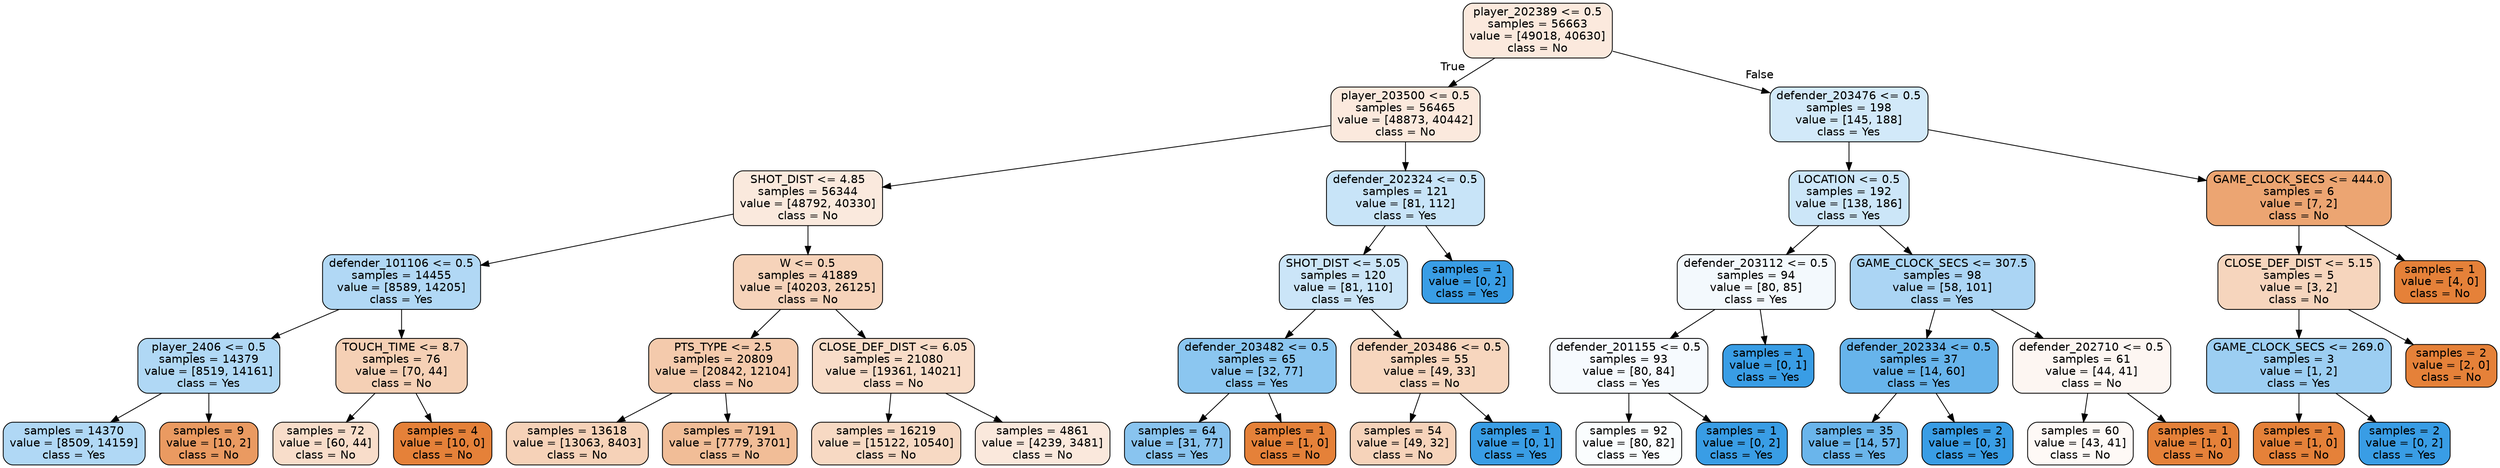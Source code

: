digraph Tree {
node [shape=box, style="filled, rounded", color="black", fontname=helvetica] ;
edge [fontname=helvetica] ;
0 [label="player_202389 <= 0.5\nsamples = 56663\nvalue = [49018, 40630]\nclass = No", fillcolor="#fbe9dd"] ;
1 [label="player_203500 <= 0.5\nsamples = 56465\nvalue = [48873, 40442]\nclass = No", fillcolor="#fbe9dd"] ;
0 -> 1 [labeldistance=2.5, labelangle=45, headlabel="True"] ;
2 [label="SHOT_DIST <= 4.85\nsamples = 56344\nvalue = [48792, 40330]\nclass = No", fillcolor="#fae9dd"] ;
1 -> 2 ;
3 [label="defender_101106 <= 0.5\nsamples = 14455\nvalue = [8589, 14205]\nclass = Yes", fillcolor="#b1d8f5"] ;
2 -> 3 ;
4 [label="player_2406 <= 0.5\nsamples = 14379\nvalue = [8519, 14161]\nclass = Yes", fillcolor="#b0d8f5"] ;
3 -> 4 ;
5 [label="samples = 14370\nvalue = [8509, 14159]\nclass = Yes", fillcolor="#b0d8f5"] ;
4 -> 5 ;
6 [label="samples = 9\nvalue = [10, 2]\nclass = No", fillcolor="#ea9a61"] ;
4 -> 6 ;
7 [label="TOUCH_TIME <= 8.7\nsamples = 76\nvalue = [70, 44]\nclass = No", fillcolor="#f5d0b5"] ;
3 -> 7 ;
8 [label="samples = 72\nvalue = [60, 44]\nclass = No", fillcolor="#f8ddca"] ;
7 -> 8 ;
9 [label="samples = 4\nvalue = [10, 0]\nclass = No", fillcolor="#e58139"] ;
7 -> 9 ;
10 [label="W <= 0.5\nsamples = 41889\nvalue = [40203, 26125]\nclass = No", fillcolor="#f6d3ba"] ;
2 -> 10 ;
11 [label="PTS_TYPE <= 2.5\nsamples = 20809\nvalue = [20842, 12104]\nclass = No", fillcolor="#f4caac"] ;
10 -> 11 ;
12 [label="samples = 13618\nvalue = [13063, 8403]\nclass = No", fillcolor="#f6d2b8"] ;
11 -> 12 ;
13 [label="samples = 7191\nvalue = [7779, 3701]\nclass = No", fillcolor="#f1bd97"] ;
11 -> 13 ;
14 [label="CLOSE_DEF_DIST <= 6.05\nsamples = 21080\nvalue = [19361, 14021]\nclass = No", fillcolor="#f8dcc8"] ;
10 -> 14 ;
15 [label="samples = 16219\nvalue = [15122, 10540]\nclass = No", fillcolor="#f7d9c3"] ;
14 -> 15 ;
16 [label="samples = 4861\nvalue = [4239, 3481]\nclass = No", fillcolor="#fae8dc"] ;
14 -> 16 ;
17 [label="defender_202324 <= 0.5\nsamples = 121\nvalue = [81, 112]\nclass = Yes", fillcolor="#c8e4f8"] ;
1 -> 17 ;
18 [label="SHOT_DIST <= 5.05\nsamples = 120\nvalue = [81, 110]\nclass = Yes", fillcolor="#cbe5f8"] ;
17 -> 18 ;
19 [label="defender_203482 <= 0.5\nsamples = 65\nvalue = [32, 77]\nclass = Yes", fillcolor="#8bc6f0"] ;
18 -> 19 ;
20 [label="samples = 64\nvalue = [31, 77]\nclass = Yes", fillcolor="#89c4ef"] ;
19 -> 20 ;
21 [label="samples = 1\nvalue = [1, 0]\nclass = No", fillcolor="#e58139"] ;
19 -> 21 ;
22 [label="defender_203486 <= 0.5\nsamples = 55\nvalue = [49, 33]\nclass = No", fillcolor="#f7d6be"] ;
18 -> 22 ;
23 [label="samples = 54\nvalue = [49, 32]\nclass = No", fillcolor="#f6d3ba"] ;
22 -> 23 ;
24 [label="samples = 1\nvalue = [0, 1]\nclass = Yes", fillcolor="#399de5"] ;
22 -> 24 ;
25 [label="samples = 1\nvalue = [0, 2]\nclass = Yes", fillcolor="#399de5"] ;
17 -> 25 ;
26 [label="defender_203476 <= 0.5\nsamples = 198\nvalue = [145, 188]\nclass = Yes", fillcolor="#d2e9f9"] ;
0 -> 26 [labeldistance=2.5, labelangle=-45, headlabel="False"] ;
27 [label="LOCATION <= 0.5\nsamples = 192\nvalue = [138, 186]\nclass = Yes", fillcolor="#cce6f8"] ;
26 -> 27 ;
28 [label="defender_203112 <= 0.5\nsamples = 94\nvalue = [80, 85]\nclass = Yes", fillcolor="#f3f9fd"] ;
27 -> 28 ;
29 [label="defender_201155 <= 0.5\nsamples = 93\nvalue = [80, 84]\nclass = Yes", fillcolor="#f6fafe"] ;
28 -> 29 ;
30 [label="samples = 92\nvalue = [80, 82]\nclass = Yes", fillcolor="#fafdfe"] ;
29 -> 30 ;
31 [label="samples = 1\nvalue = [0, 2]\nclass = Yes", fillcolor="#399de5"] ;
29 -> 31 ;
32 [label="samples = 1\nvalue = [0, 1]\nclass = Yes", fillcolor="#399de5"] ;
28 -> 32 ;
33 [label="GAME_CLOCK_SECS <= 307.5\nsamples = 98\nvalue = [58, 101]\nclass = Yes", fillcolor="#abd5f4"] ;
27 -> 33 ;
34 [label="defender_202334 <= 0.5\nsamples = 37\nvalue = [14, 60]\nclass = Yes", fillcolor="#67b4eb"] ;
33 -> 34 ;
35 [label="samples = 35\nvalue = [14, 57]\nclass = Yes", fillcolor="#6ab5eb"] ;
34 -> 35 ;
36 [label="samples = 2\nvalue = [0, 3]\nclass = Yes", fillcolor="#399de5"] ;
34 -> 36 ;
37 [label="defender_202710 <= 0.5\nsamples = 61\nvalue = [44, 41]\nclass = No", fillcolor="#fdf6f2"] ;
33 -> 37 ;
38 [label="samples = 60\nvalue = [43, 41]\nclass = No", fillcolor="#fef9f6"] ;
37 -> 38 ;
39 [label="samples = 1\nvalue = [1, 0]\nclass = No", fillcolor="#e58139"] ;
37 -> 39 ;
40 [label="GAME_CLOCK_SECS <= 444.0\nsamples = 6\nvalue = [7, 2]\nclass = No", fillcolor="#eca572"] ;
26 -> 40 ;
41 [label="CLOSE_DEF_DIST <= 5.15\nsamples = 5\nvalue = [3, 2]\nclass = No", fillcolor="#f6d5bd"] ;
40 -> 41 ;
42 [label="GAME_CLOCK_SECS <= 269.0\nsamples = 3\nvalue = [1, 2]\nclass = Yes", fillcolor="#9ccef2"] ;
41 -> 42 ;
43 [label="samples = 1\nvalue = [1, 0]\nclass = No", fillcolor="#e58139"] ;
42 -> 43 ;
44 [label="samples = 2\nvalue = [0, 2]\nclass = Yes", fillcolor="#399de5"] ;
42 -> 44 ;
45 [label="samples = 2\nvalue = [2, 0]\nclass = No", fillcolor="#e58139"] ;
41 -> 45 ;
46 [label="samples = 1\nvalue = [4, 0]\nclass = No", fillcolor="#e58139"] ;
40 -> 46 ;
}